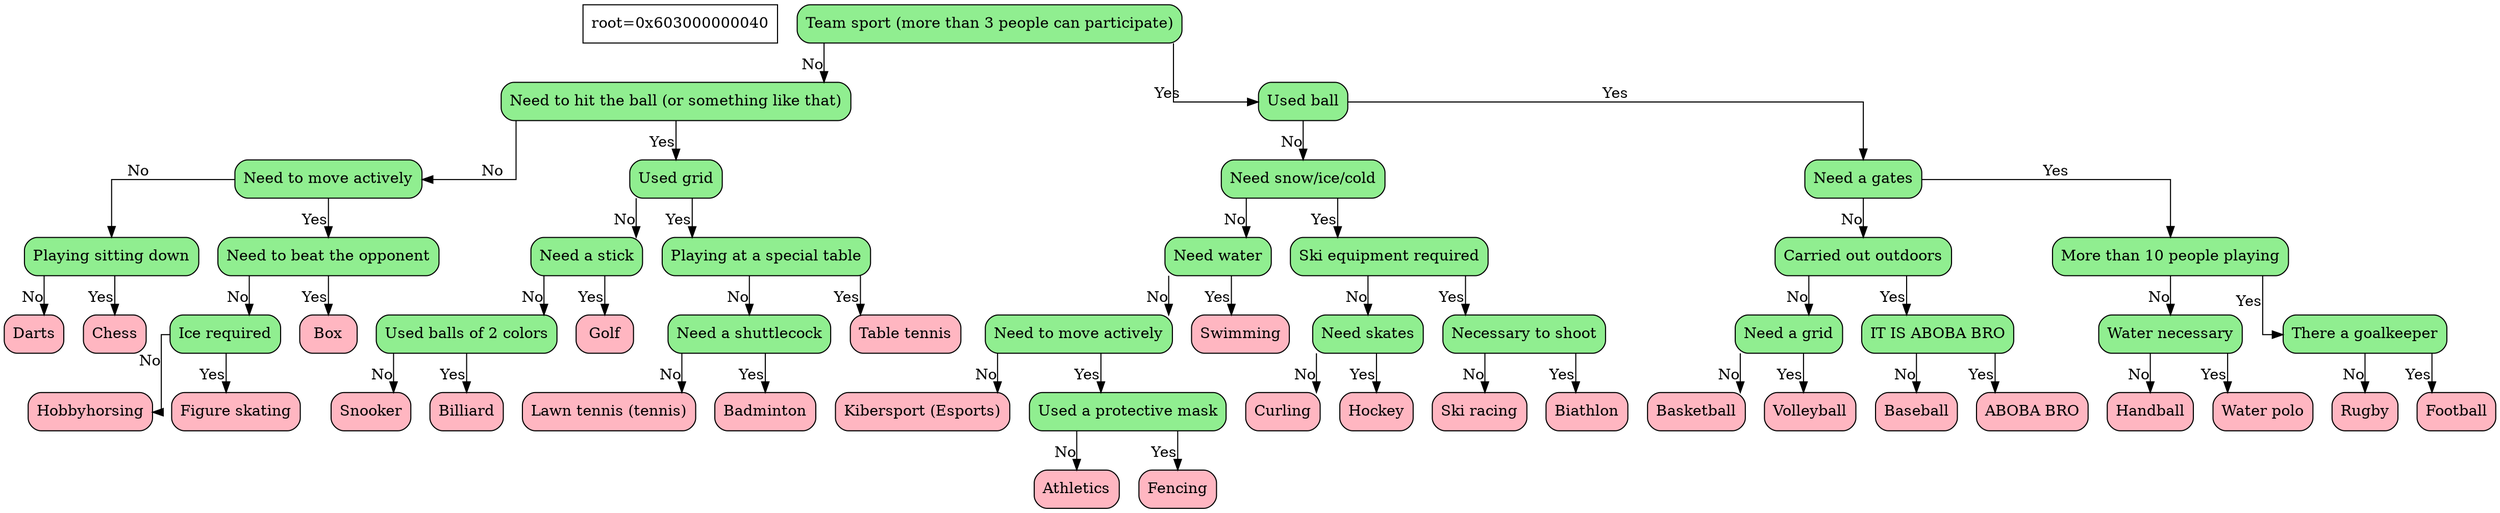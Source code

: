 digraph tree{
    node[shape=record,fontsize=14];
    splines=ortho
    info[label="root=0x603000000040"]

  	node0x603000000040[shape=Mrecord,style="rounded,filled",fillcolor="lightgreen",label="{ Team sport (more than 3 people can participate) }"]
	node0x603000000040->node0x603000000070[xlabel="No"]
	node0x603000000070[shape=Mrecord,style="rounded,filled",fillcolor="lightgreen",label="{ Need to hit the ball (or something like that) }"]
	node0x603000000070->node0x6030000000a0[xlabel="No"]
	node0x6030000000a0[shape=Mrecord,style="rounded,filled",fillcolor="lightgreen",label="{ Need to move actively }"]
	node0x6030000000a0->node0x6030000000d0[xlabel="No"]
	node0x6030000000d0[shape=Mrecord,style="rounded,filled",fillcolor="lightgreen",label="{ Playing sitting down }"]
	node0x6030000000d0->node0x603000000100[xlabel="No"]
	node0x603000000100[shape=Mrecord,style="rounded,filled",fillcolor="lightpink",label="{ Darts }"]
	node0x603000000100[shape=Mrecord,style="rounded,filled",fillcolor="lightpink",label="{ Darts }"]
	node0x6030000000d0[shape=Mrecord,style="rounded,filled",fillcolor="lightgreen",label="{ Playing sitting down }"]
	node0x6030000000d0->node0x603000000130[xlabel="Yes"]
	node0x603000000130[shape=Mrecord,style="rounded,filled",fillcolor="lightpink",label="{ Chess }"]
	node0x603000000130[shape=Mrecord,style="rounded,filled",fillcolor="lightpink",label="{ Chess }"]
	node0x6030000000a0[shape=Mrecord,style="rounded,filled",fillcolor="lightgreen",label="{ Need to move actively }"]
	node0x6030000000a0->node0x603000000160[xlabel="Yes"]
	node0x603000000160[shape=Mrecord,style="rounded,filled",fillcolor="lightgreen",label="{ Need to beat the opponent }"]
	node0x603000000160->node0x603000000190[xlabel="No"]
	node0x603000000190[shape=Mrecord,style="rounded,filled",fillcolor="lightgreen",label="{ Ice required }"]
	node0x603000000190->node0x6030000001c0[xlabel="No"]
	node0x6030000001c0[shape=Mrecord,style="rounded,filled",fillcolor="lightpink",label="{ Hobbyhorsing }"]
	node0x6030000001c0[shape=Mrecord,style="rounded,filled",fillcolor="lightpink",label="{ Hobbyhorsing }"]
	node0x603000000190[shape=Mrecord,style="rounded,filled",fillcolor="lightgreen",label="{ Ice required }"]
	node0x603000000190->node0x6030000001f0[xlabel="Yes"]
	node0x6030000001f0[shape=Mrecord,style="rounded,filled",fillcolor="lightpink",label="{ Figure skating }"]
	node0x6030000001f0[shape=Mrecord,style="rounded,filled",fillcolor="lightpink",label="{ Figure skating }"]
	node0x603000000160[shape=Mrecord,style="rounded,filled",fillcolor="lightgreen",label="{ Need to beat the opponent }"]
	node0x603000000160->node0x603000000220[xlabel="Yes"]
	node0x603000000220[shape=Mrecord,style="rounded,filled",fillcolor="lightpink",label="{ Box }"]
	node0x603000000220[shape=Mrecord,style="rounded,filled",fillcolor="lightpink",label="{ Box }"]
	node0x603000000070[shape=Mrecord,style="rounded,filled",fillcolor="lightgreen",label="{ Need to hit the ball (or something like that) }"]
	node0x603000000070->node0x603000000250[xlabel="Yes"]
	node0x603000000250[shape=Mrecord,style="rounded,filled",fillcolor="lightgreen",label="{ Used grid }"]
	node0x603000000250->node0x603000000280[xlabel="No"]
	node0x603000000280[shape=Mrecord,style="rounded,filled",fillcolor="lightgreen",label="{ Need a stick }"]
	node0x603000000280->node0x6030000002b0[xlabel="No"]
	node0x6030000002b0[shape=Mrecord,style="rounded,filled",fillcolor="lightgreen",label="{ Used balls of 2 colors }"]
	node0x6030000002b0->node0x6030000002e0[xlabel="No"]
	node0x6030000002e0[shape=Mrecord,style="rounded,filled",fillcolor="lightpink",label="{ Snooker }"]
	node0x6030000002e0[shape=Mrecord,style="rounded,filled",fillcolor="lightpink",label="{ Snooker }"]
	node0x6030000002b0[shape=Mrecord,style="rounded,filled",fillcolor="lightgreen",label="{ Used balls of 2 colors }"]
	node0x6030000002b0->node0x603000000310[xlabel="Yes"]
	node0x603000000310[shape=Mrecord,style="rounded,filled",fillcolor="lightpink",label="{ Billiard }"]
	node0x603000000310[shape=Mrecord,style="rounded,filled",fillcolor="lightpink",label="{ Billiard }"]
	node0x603000000280[shape=Mrecord,style="rounded,filled",fillcolor="lightgreen",label="{ Need a stick }"]
	node0x603000000280->node0x603000000340[xlabel="Yes"]
	node0x603000000340[shape=Mrecord,style="rounded,filled",fillcolor="lightpink",label="{ Golf }"]
	node0x603000000340[shape=Mrecord,style="rounded,filled",fillcolor="lightpink",label="{ Golf }"]
	node0x603000000250[shape=Mrecord,style="rounded,filled",fillcolor="lightgreen",label="{ Used grid }"]
	node0x603000000250->node0x603000000370[xlabel="Yes"]
	node0x603000000370[shape=Mrecord,style="rounded,filled",fillcolor="lightgreen",label="{ Playing at a special table }"]
	node0x603000000370->node0x6030000003a0[xlabel="No"]
	node0x6030000003a0[shape=Mrecord,style="rounded,filled",fillcolor="lightgreen",label="{ Need a shuttlecock }"]
	node0x6030000003a0->node0x6030000003d0[xlabel="No"]
	node0x6030000003d0[shape=Mrecord,style="rounded,filled",fillcolor="lightpink",label="{ Lawn tennis (tennis) }"]
	node0x6030000003d0[shape=Mrecord,style="rounded,filled",fillcolor="lightpink",label="{ Lawn tennis (tennis) }"]
	node0x6030000003a0[shape=Mrecord,style="rounded,filled",fillcolor="lightgreen",label="{ Need a shuttlecock }"]
	node0x6030000003a0->node0x603000000400[xlabel="Yes"]
	node0x603000000400[shape=Mrecord,style="rounded,filled",fillcolor="lightpink",label="{ Badminton }"]
	node0x603000000400[shape=Mrecord,style="rounded,filled",fillcolor="lightpink",label="{ Badminton }"]
	node0x603000000370[shape=Mrecord,style="rounded,filled",fillcolor="lightgreen",label="{ Playing at a special table }"]
	node0x603000000370->node0x603000000430[xlabel="Yes"]
	node0x603000000430[shape=Mrecord,style="rounded,filled",fillcolor="lightpink",label="{ Table tennis }"]
	node0x603000000430[shape=Mrecord,style="rounded,filled",fillcolor="lightpink",label="{ Table tennis }"]
	node0x603000000040[shape=Mrecord,style="rounded,filled",fillcolor="lightgreen",label="{ Team sport (more than 3 people can participate) }"]
	node0x603000000040->node0x603000000460[xlabel="Yes"]
	node0x603000000460[shape=Mrecord,style="rounded,filled",fillcolor="lightgreen",label="{ Used ball }"]
	node0x603000000460->node0x603000000490[xlabel="No"]
	node0x603000000490[shape=Mrecord,style="rounded,filled",fillcolor="lightgreen",label="{ Need snow/ice/cold }"]
	node0x603000000490->node0x6030000004c0[xlabel="No"]
	node0x6030000004c0[shape=Mrecord,style="rounded,filled",fillcolor="lightgreen",label="{ Need water }"]
	node0x6030000004c0->node0x6030000004f0[xlabel="No"]
	node0x6030000004f0[shape=Mrecord,style="rounded,filled",fillcolor="lightgreen",label="{ Need to move actively }"]
	node0x6030000004f0->node0x603000000520[xlabel="No"]
	node0x603000000520[shape=Mrecord,style="rounded,filled",fillcolor="lightpink",label="{ Kibersport (Esports) }"]
	node0x603000000520[shape=Mrecord,style="rounded,filled",fillcolor="lightpink",label="{ Kibersport (Esports) }"]
	node0x6030000004f0[shape=Mrecord,style="rounded,filled",fillcolor="lightgreen",label="{ Need to move actively }"]
	node0x6030000004f0->node0x603000000550[xlabel="Yes"]
	node0x603000000550[shape=Mrecord,style="rounded,filled",fillcolor="lightgreen",label="{ Used a protective mask }"]
	node0x603000000550->node0x603000000580[xlabel="No"]
	node0x603000000580[shape=Mrecord,style="rounded,filled",fillcolor="lightpink",label="{ Athletics }"]
	node0x603000000580[shape=Mrecord,style="rounded,filled",fillcolor="lightpink",label="{ Athletics }"]
	node0x603000000550[shape=Mrecord,style="rounded,filled",fillcolor="lightgreen",label="{ Used a protective mask }"]
	node0x603000000550->node0x6030000005b0[xlabel="Yes"]
	node0x6030000005b0[shape=Mrecord,style="rounded,filled",fillcolor="lightpink",label="{ Fencing }"]
	node0x6030000005b0[shape=Mrecord,style="rounded,filled",fillcolor="lightpink",label="{ Fencing }"]
	node0x6030000004c0[shape=Mrecord,style="rounded,filled",fillcolor="lightgreen",label="{ Need water }"]
	node0x6030000004c0->node0x6030000005e0[xlabel="Yes"]
	node0x6030000005e0[shape=Mrecord,style="rounded,filled",fillcolor="lightpink",label="{ Swimming }"]
	node0x6030000005e0[shape=Mrecord,style="rounded,filled",fillcolor="lightpink",label="{ Swimming }"]
	node0x603000000490[shape=Mrecord,style="rounded,filled",fillcolor="lightgreen",label="{ Need snow/ice/cold }"]
	node0x603000000490->node0x603000000610[xlabel="Yes"]
	node0x603000000610[shape=Mrecord,style="rounded,filled",fillcolor="lightgreen",label="{ Ski equipment required }"]
	node0x603000000610->node0x603000000640[xlabel="No"]
	node0x603000000640[shape=Mrecord,style="rounded,filled",fillcolor="lightgreen",label="{ Need skates }"]
	node0x603000000640->node0x603000000670[xlabel="No"]
	node0x603000000670[shape=Mrecord,style="rounded,filled",fillcolor="lightpink",label="{ Curling }"]
	node0x603000000670[shape=Mrecord,style="rounded,filled",fillcolor="lightpink",label="{ Curling }"]
	node0x603000000640[shape=Mrecord,style="rounded,filled",fillcolor="lightgreen",label="{ Need skates }"]
	node0x603000000640->node0x6030000006a0[xlabel="Yes"]
	node0x6030000006a0[shape=Mrecord,style="rounded,filled",fillcolor="lightpink",label="{ Hockey }"]
	node0x6030000006a0[shape=Mrecord,style="rounded,filled",fillcolor="lightpink",label="{ Hockey }"]
	node0x603000000610[shape=Mrecord,style="rounded,filled",fillcolor="lightgreen",label="{ Ski equipment required }"]
	node0x603000000610->node0x6030000006d0[xlabel="Yes"]
	node0x6030000006d0[shape=Mrecord,style="rounded,filled",fillcolor="lightgreen",label="{ Necessary to shoot }"]
	node0x6030000006d0->node0x603000000700[xlabel="No"]
	node0x603000000700[shape=Mrecord,style="rounded,filled",fillcolor="lightpink",label="{ Ski racing }"]
	node0x603000000700[shape=Mrecord,style="rounded,filled",fillcolor="lightpink",label="{ Ski racing }"]
	node0x6030000006d0[shape=Mrecord,style="rounded,filled",fillcolor="lightgreen",label="{ Necessary to shoot }"]
	node0x6030000006d0->node0x603000000730[xlabel="Yes"]
	node0x603000000730[shape=Mrecord,style="rounded,filled",fillcolor="lightpink",label="{ Biathlon }"]
	node0x603000000730[shape=Mrecord,style="rounded,filled",fillcolor="lightpink",label="{ Biathlon }"]
	node0x603000000460[shape=Mrecord,style="rounded,filled",fillcolor="lightgreen",label="{ Used ball }"]
	node0x603000000460->node0x603000000760[xlabel="Yes"]
	node0x603000000760[shape=Mrecord,style="rounded,filled",fillcolor="lightgreen",label="{ Need a gates }"]
	node0x603000000760->node0x603000000790[xlabel="No"]
	node0x603000000790[shape=Mrecord,style="rounded,filled",fillcolor="lightgreen",label="{ Carried out outdoors }"]
	node0x603000000790->node0x6030000007c0[xlabel="No"]
	node0x6030000007c0[shape=Mrecord,style="rounded,filled",fillcolor="lightgreen",label="{ Need a grid }"]
	node0x6030000007c0->node0x6030000007f0[xlabel="No"]
	node0x6030000007f0[shape=Mrecord,style="rounded,filled",fillcolor="lightpink",label="{ Basketball }"]
	node0x6030000007f0[shape=Mrecord,style="rounded,filled",fillcolor="lightpink",label="{ Basketball }"]
	node0x6030000007c0[shape=Mrecord,style="rounded,filled",fillcolor="lightgreen",label="{ Need a grid }"]
	node0x6030000007c0->node0x603000000820[xlabel="Yes"]
	node0x603000000820[shape=Mrecord,style="rounded,filled",fillcolor="lightpink",label="{ Volleyball }"]
	node0x603000000820[shape=Mrecord,style="rounded,filled",fillcolor="lightpink",label="{ Volleyball }"]
	node0x603000000790[shape=Mrecord,style="rounded,filled",fillcolor="lightgreen",label="{ Carried out outdoors }"]
	node0x603000000790->node0x603000000850[xlabel="Yes"]
	node0x603000000850[shape=Mrecord,style="rounded,filled",fillcolor="lightgreen",label="{ IT IS ABOBA BRO }"]
	node0x603000000850->node0x6030000009d0[xlabel="No"]
	node0x6030000009d0[shape=Mrecord,style="rounded,filled",fillcolor="lightpink",label="{ Baseball }"]
	node0x6030000009d0[shape=Mrecord,style="rounded,filled",fillcolor="lightpink",label="{ Baseball }"]
	node0x603000000850[shape=Mrecord,style="rounded,filled",fillcolor="lightgreen",label="{ IT IS ABOBA BRO }"]
	node0x603000000850->node0x603000000a00[xlabel="Yes"]
	node0x603000000a00[shape=Mrecord,style="rounded,filled",fillcolor="lightpink",label="{ ABOBA BRO }"]
	node0x603000000a00[shape=Mrecord,style="rounded,filled",fillcolor="lightpink",label="{ ABOBA BRO }"]
	node0x603000000760[shape=Mrecord,style="rounded,filled",fillcolor="lightgreen",label="{ Need a gates }"]
	node0x603000000760->node0x603000000880[xlabel="Yes"]
	node0x603000000880[shape=Mrecord,style="rounded,filled",fillcolor="lightgreen",label="{ More than 10 people playing }"]
	node0x603000000880->node0x6030000008b0[xlabel="No"]
	node0x6030000008b0[shape=Mrecord,style="rounded,filled",fillcolor="lightgreen",label="{ Water necessary }"]
	node0x6030000008b0->node0x6030000008e0[xlabel="No"]
	node0x6030000008e0[shape=Mrecord,style="rounded,filled",fillcolor="lightpink",label="{ Handball }"]
	node0x6030000008e0[shape=Mrecord,style="rounded,filled",fillcolor="lightpink",label="{ Handball }"]
	node0x6030000008b0[shape=Mrecord,style="rounded,filled",fillcolor="lightgreen",label="{ Water necessary }"]
	node0x6030000008b0->node0x603000000910[xlabel="Yes"]
	node0x603000000910[shape=Mrecord,style="rounded,filled",fillcolor="lightpink",label="{ Water polo }"]
	node0x603000000910[shape=Mrecord,style="rounded,filled",fillcolor="lightpink",label="{ Water polo }"]
	node0x603000000880[shape=Mrecord,style="rounded,filled",fillcolor="lightgreen",label="{ More than 10 people playing }"]
	node0x603000000880->node0x603000000940[xlabel="Yes"]
	node0x603000000940[shape=Mrecord,style="rounded,filled",fillcolor="lightgreen",label="{ There a goalkeeper }"]
	node0x603000000940->node0x603000000970[xlabel="No"]
	node0x603000000970[shape=Mrecord,style="rounded,filled",fillcolor="lightpink",label="{ Rugby }"]
	node0x603000000970[shape=Mrecord,style="rounded,filled",fillcolor="lightpink",label="{ Rugby }"]
	node0x603000000940[shape=Mrecord,style="rounded,filled",fillcolor="lightgreen",label="{ There a goalkeeper }"]
	node0x603000000940->node0x6030000009a0[xlabel="Yes"]
	node0x6030000009a0[shape=Mrecord,style="rounded,filled",fillcolor="lightpink",label="{ Football }"]
	node0x6030000009a0[shape=Mrecord,style="rounded,filled",fillcolor="lightpink",label="{ Football }"]

}